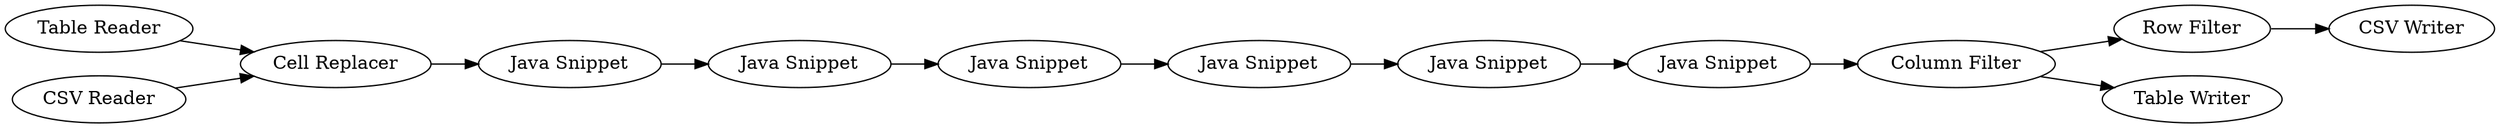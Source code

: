 digraph {
	10 -> 13
	7 -> 8
	1 -> 3
	4 -> 5
	8 -> 9
	3 -> 4
	5 -> 6
	9 -> 10
	2 -> 3
	6 -> 7
	10 -> 11
	13 -> 12
	5 [label="Java Snippet"]
	13 [label="Row Filter"]
	1 [label="Table Reader"]
	7 [label="Java Snippet"]
	9 [label="Java Snippet"]
	11 [label="Table Writer"]
	4 [label="Java Snippet"]
	6 [label="Java Snippet"]
	8 [label="Java Snippet"]
	12 [label="CSV Writer"]
	3 [label="Cell Replacer"]
	2 [label="CSV Reader"]
	10 [label="Column Filter"]
	rankdir=LR
}

